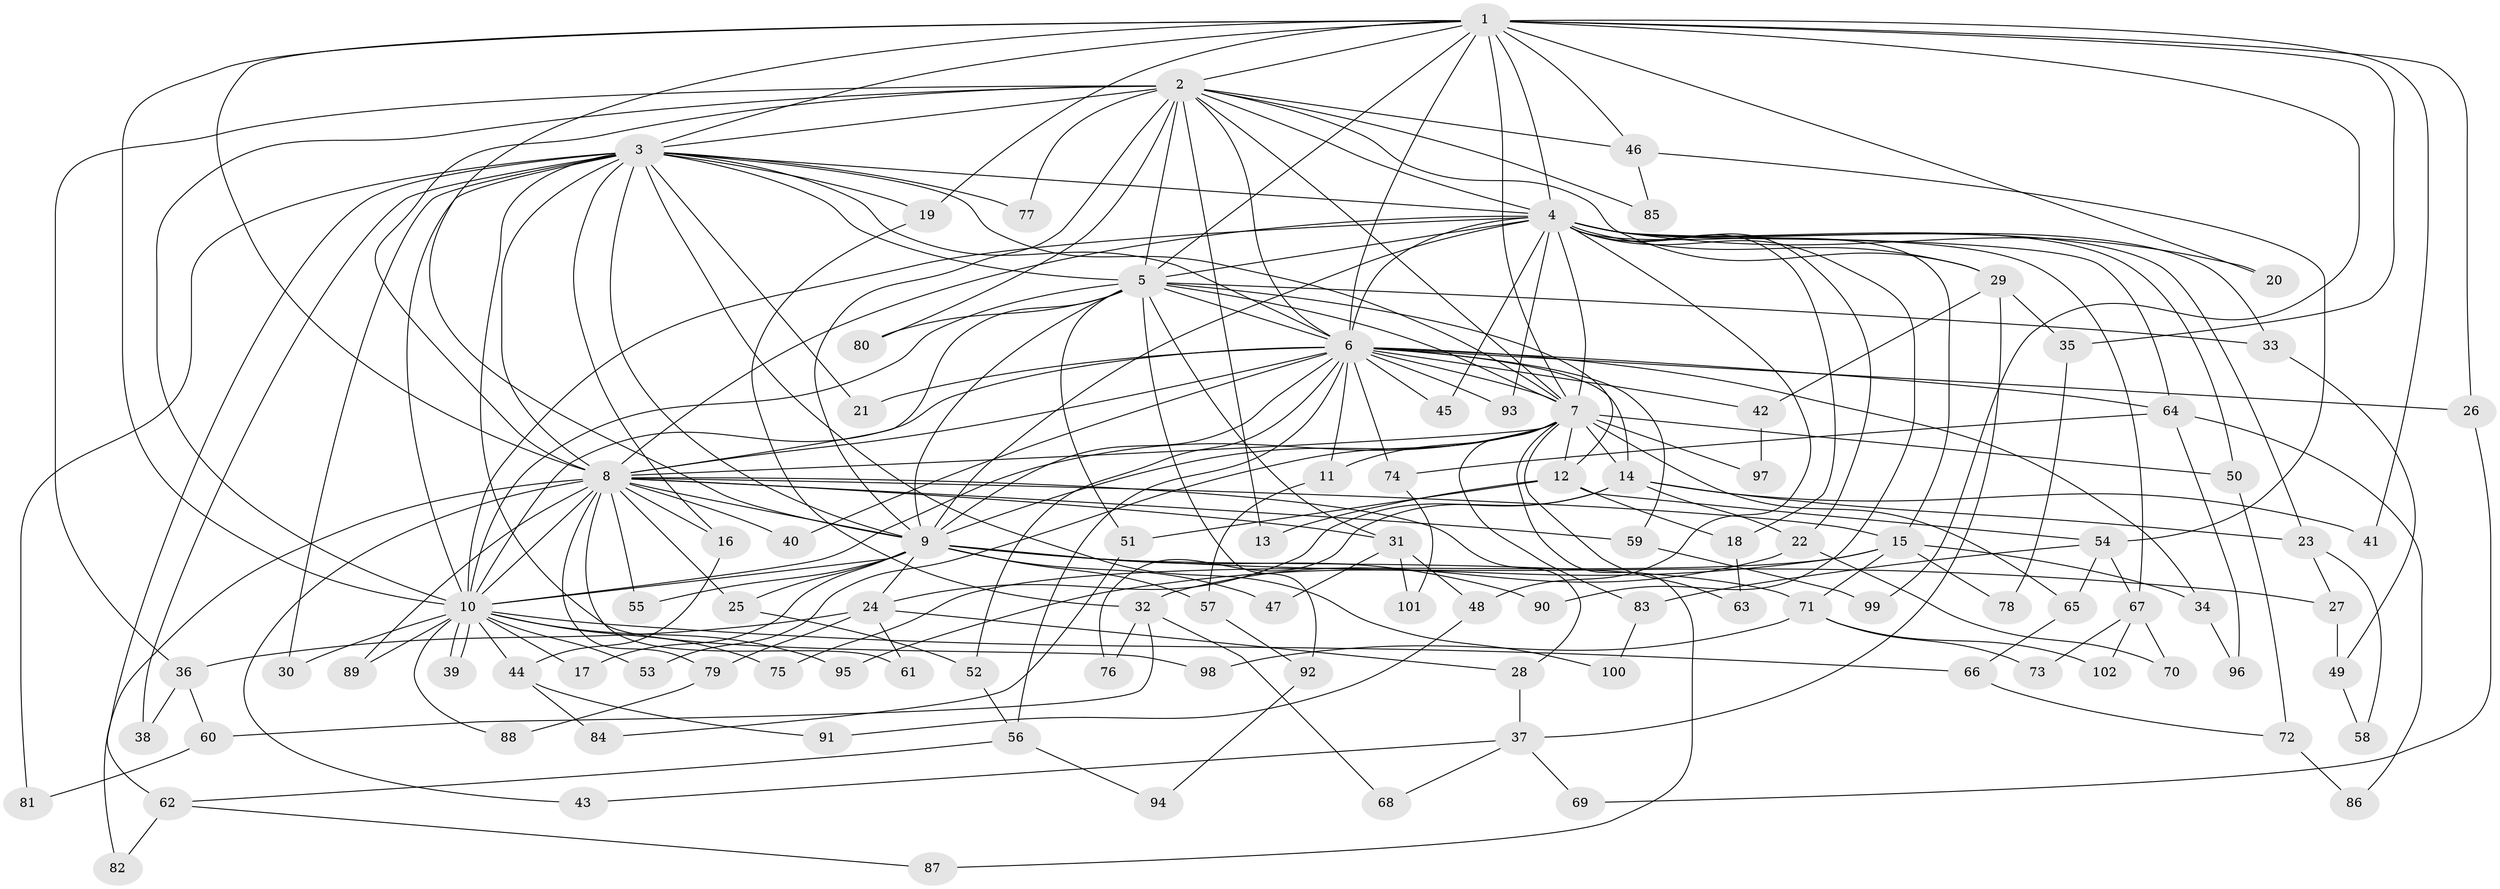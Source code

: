 // coarse degree distribution, {14: 0.028169014084507043, 25: 0.014084507042253521, 19: 0.014084507042253521, 21: 0.014084507042253521, 16: 0.014084507042253521, 20: 0.014084507042253521, 17: 0.014084507042253521, 18: 0.014084507042253521, 3: 0.23943661971830985, 6: 0.04225352112676056, 2: 0.4084507042253521, 7: 0.028169014084507043, 4: 0.08450704225352113, 5: 0.056338028169014086, 1: 0.014084507042253521}
// Generated by graph-tools (version 1.1) at 2025/17/03/04/25 18:17:50]
// undirected, 102 vertices, 229 edges
graph export_dot {
graph [start="1"]
  node [color=gray90,style=filled];
  1;
  2;
  3;
  4;
  5;
  6;
  7;
  8;
  9;
  10;
  11;
  12;
  13;
  14;
  15;
  16;
  17;
  18;
  19;
  20;
  21;
  22;
  23;
  24;
  25;
  26;
  27;
  28;
  29;
  30;
  31;
  32;
  33;
  34;
  35;
  36;
  37;
  38;
  39;
  40;
  41;
  42;
  43;
  44;
  45;
  46;
  47;
  48;
  49;
  50;
  51;
  52;
  53;
  54;
  55;
  56;
  57;
  58;
  59;
  60;
  61;
  62;
  63;
  64;
  65;
  66;
  67;
  68;
  69;
  70;
  71;
  72;
  73;
  74;
  75;
  76;
  77;
  78;
  79;
  80;
  81;
  82;
  83;
  84;
  85;
  86;
  87;
  88;
  89;
  90;
  91;
  92;
  93;
  94;
  95;
  96;
  97;
  98;
  99;
  100;
  101;
  102;
  1 -- 2;
  1 -- 3;
  1 -- 4;
  1 -- 5;
  1 -- 6;
  1 -- 7;
  1 -- 8;
  1 -- 9;
  1 -- 10;
  1 -- 19;
  1 -- 20;
  1 -- 26;
  1 -- 35;
  1 -- 41;
  1 -- 46;
  1 -- 99;
  2 -- 3;
  2 -- 4;
  2 -- 5;
  2 -- 6;
  2 -- 7;
  2 -- 8;
  2 -- 9;
  2 -- 10;
  2 -- 13;
  2 -- 29;
  2 -- 36;
  2 -- 46;
  2 -- 77;
  2 -- 80;
  2 -- 85;
  3 -- 4;
  3 -- 5;
  3 -- 6;
  3 -- 7;
  3 -- 8;
  3 -- 9;
  3 -- 10;
  3 -- 16;
  3 -- 19;
  3 -- 21;
  3 -- 30;
  3 -- 38;
  3 -- 62;
  3 -- 77;
  3 -- 81;
  3 -- 98;
  3 -- 100;
  4 -- 5;
  4 -- 6;
  4 -- 7;
  4 -- 8;
  4 -- 9;
  4 -- 10;
  4 -- 15;
  4 -- 18;
  4 -- 20;
  4 -- 22;
  4 -- 23;
  4 -- 29;
  4 -- 33;
  4 -- 45;
  4 -- 48;
  4 -- 50;
  4 -- 64;
  4 -- 67;
  4 -- 90;
  4 -- 93;
  5 -- 6;
  5 -- 7;
  5 -- 8;
  5 -- 9;
  5 -- 10;
  5 -- 12;
  5 -- 31;
  5 -- 33;
  5 -- 51;
  5 -- 80;
  5 -- 92;
  6 -- 7;
  6 -- 8;
  6 -- 9;
  6 -- 10;
  6 -- 11;
  6 -- 14;
  6 -- 21;
  6 -- 26;
  6 -- 34;
  6 -- 40;
  6 -- 42;
  6 -- 45;
  6 -- 52;
  6 -- 56;
  6 -- 59;
  6 -- 64;
  6 -- 74;
  6 -- 93;
  7 -- 8;
  7 -- 9;
  7 -- 10;
  7 -- 11;
  7 -- 12;
  7 -- 14;
  7 -- 50;
  7 -- 53;
  7 -- 63;
  7 -- 65;
  7 -- 83;
  7 -- 87;
  7 -- 97;
  8 -- 9;
  8 -- 10;
  8 -- 15;
  8 -- 16;
  8 -- 25;
  8 -- 28;
  8 -- 31;
  8 -- 40;
  8 -- 43;
  8 -- 55;
  8 -- 59;
  8 -- 61;
  8 -- 79;
  8 -- 82;
  8 -- 89;
  9 -- 10;
  9 -- 17;
  9 -- 24;
  9 -- 25;
  9 -- 27;
  9 -- 47;
  9 -- 55;
  9 -- 57;
  9 -- 71;
  9 -- 90;
  10 -- 17;
  10 -- 30;
  10 -- 39;
  10 -- 39;
  10 -- 44;
  10 -- 53;
  10 -- 66;
  10 -- 75;
  10 -- 88;
  10 -- 89;
  10 -- 95;
  11 -- 57;
  12 -- 13;
  12 -- 18;
  12 -- 51;
  12 -- 54;
  14 -- 22;
  14 -- 23;
  14 -- 24;
  14 -- 41;
  14 -- 76;
  15 -- 34;
  15 -- 71;
  15 -- 75;
  15 -- 78;
  15 -- 95;
  16 -- 44;
  18 -- 63;
  19 -- 32;
  22 -- 32;
  22 -- 70;
  23 -- 27;
  23 -- 58;
  24 -- 28;
  24 -- 36;
  24 -- 61;
  24 -- 79;
  25 -- 52;
  26 -- 69;
  27 -- 49;
  28 -- 37;
  29 -- 35;
  29 -- 37;
  29 -- 42;
  31 -- 47;
  31 -- 48;
  31 -- 101;
  32 -- 60;
  32 -- 68;
  32 -- 76;
  33 -- 49;
  34 -- 96;
  35 -- 78;
  36 -- 38;
  36 -- 60;
  37 -- 43;
  37 -- 68;
  37 -- 69;
  42 -- 97;
  44 -- 84;
  44 -- 91;
  46 -- 54;
  46 -- 85;
  48 -- 91;
  49 -- 58;
  50 -- 72;
  51 -- 84;
  52 -- 56;
  54 -- 65;
  54 -- 67;
  54 -- 83;
  56 -- 62;
  56 -- 94;
  57 -- 92;
  59 -- 99;
  60 -- 81;
  62 -- 82;
  62 -- 87;
  64 -- 74;
  64 -- 86;
  64 -- 96;
  65 -- 66;
  66 -- 72;
  67 -- 70;
  67 -- 73;
  67 -- 102;
  71 -- 73;
  71 -- 98;
  71 -- 102;
  72 -- 86;
  74 -- 101;
  79 -- 88;
  83 -- 100;
  92 -- 94;
}
